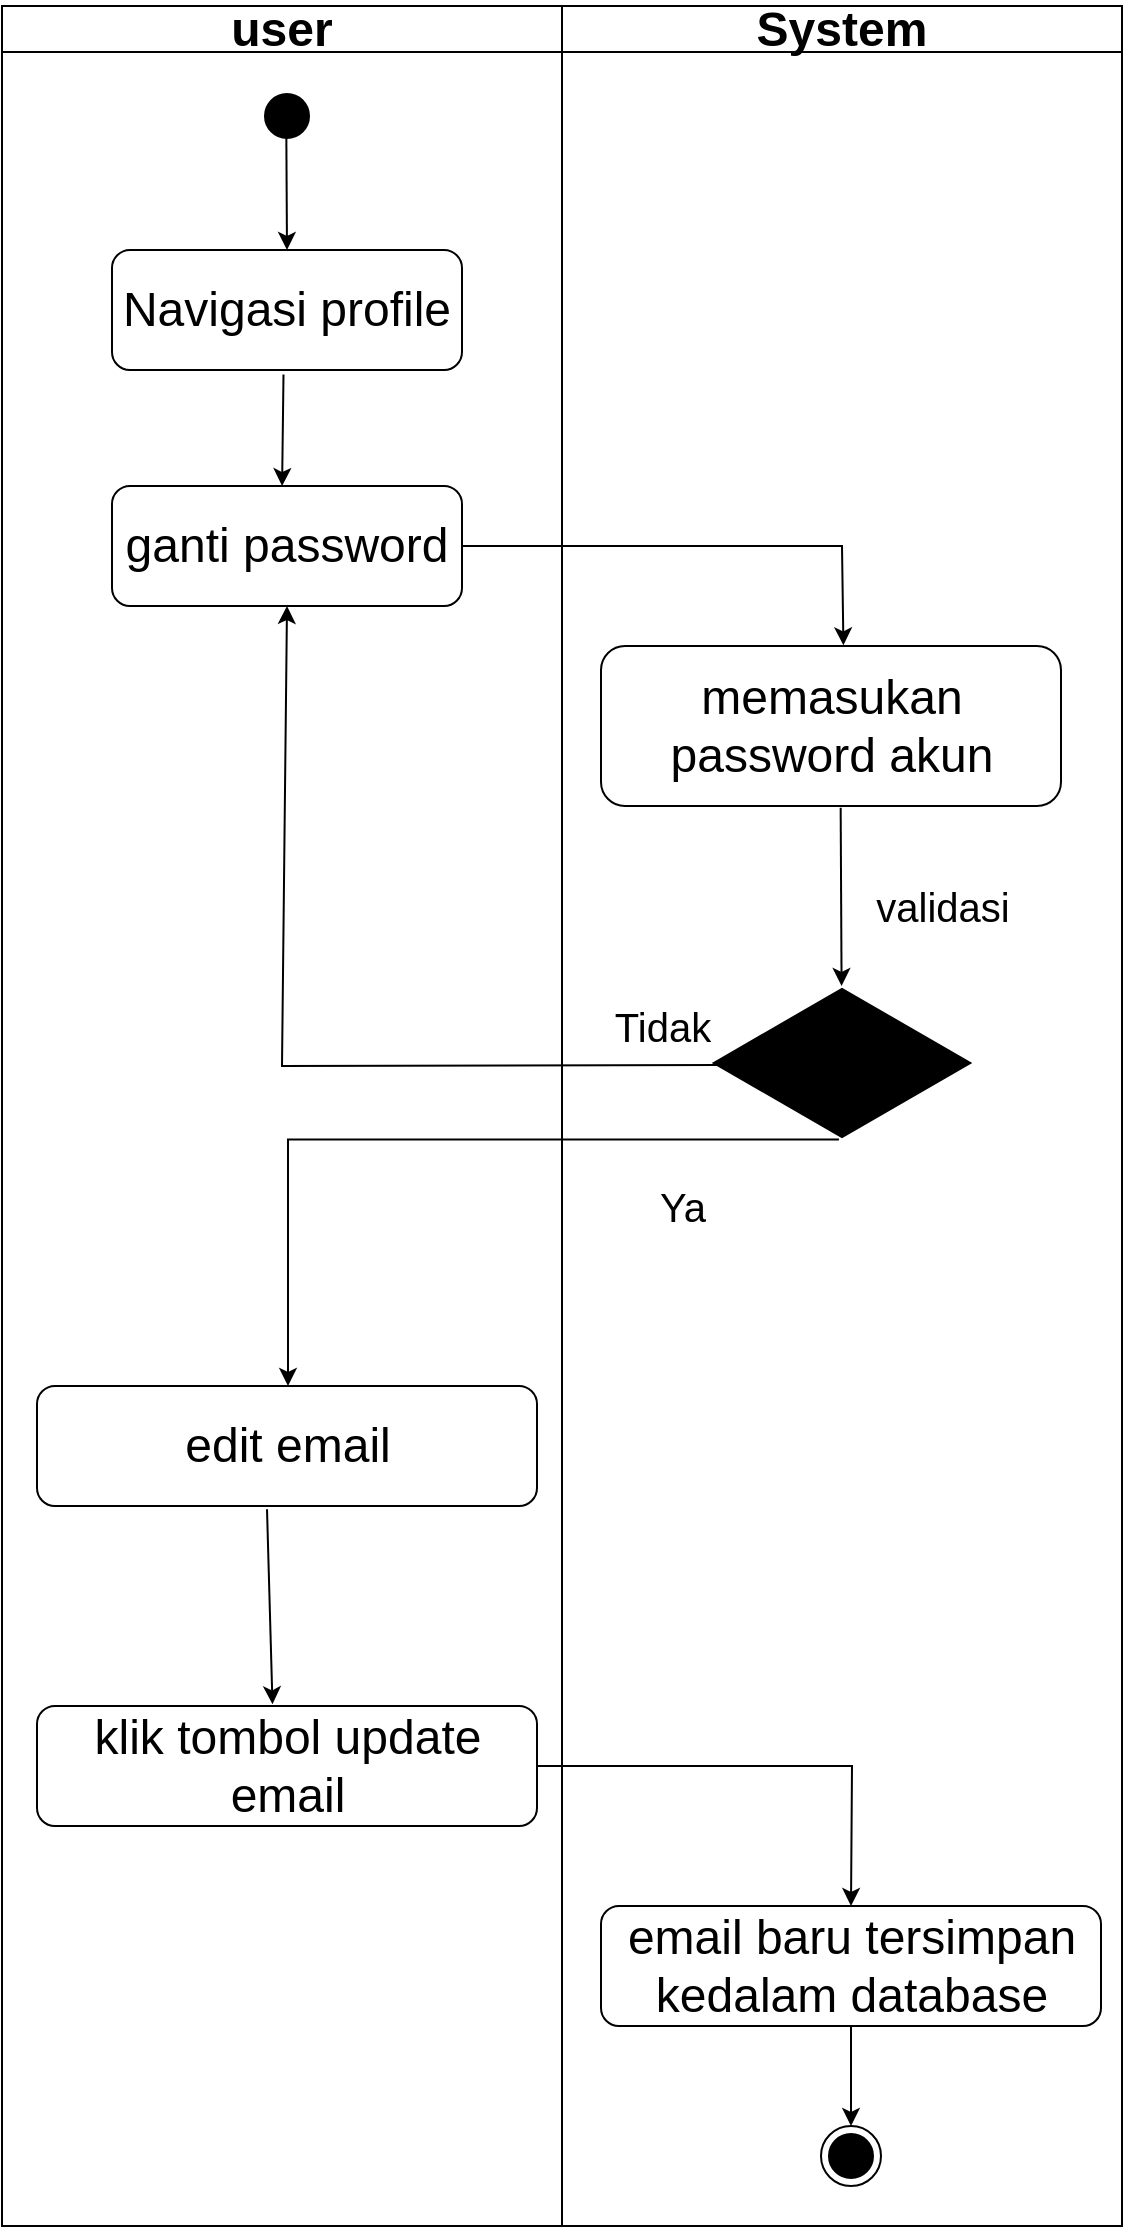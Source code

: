 <mxfile version="17.4.6" type="device"><diagram name="Page-1" id="e7e014a7-5840-1c2e-5031-d8a46d1fe8dd"><mxGraphModel dx="1483" dy="870" grid="1" gridSize="10" guides="1" tooltips="1" connect="1" arrows="1" fold="1" page="1" pageScale="1" pageWidth="1654" pageHeight="1169" background="none" math="0" shadow="0"><root><mxCell id="0"/><mxCell id="1" parent="0"/><mxCell id="2" value="user" style="swimlane;whiteSpace=wrap;fontSize=24;startSize=23;" parent="1" vertex="1"><mxGeometry x="130" y="30" width="280" height="1110" as="geometry"/></mxCell><mxCell id="5" value="" style="ellipse;shape=startState;fillColor=#000000;strokeColor=#000000;" parent="2" vertex="1"><mxGeometry x="127.5" y="40" width="30" height="30" as="geometry"/></mxCell><mxCell id="II41K0eMZgXKt3YE9OYh-41" value="&lt;font style=&quot;font-size: 24px&quot;&gt;Navigasi profile&lt;/font&gt;" style="rounded=1;whiteSpace=wrap;html=1;" parent="2" vertex="1"><mxGeometry x="55" y="122" width="175" height="60" as="geometry"/></mxCell><mxCell id="II41K0eMZgXKt3YE9OYh-42" value="" style="endArrow=classic;html=1;rounded=0;exitX=0.489;exitY=0.845;exitDx=0;exitDy=0;entryX=0.5;entryY=0;entryDx=0;entryDy=0;exitPerimeter=0;" parent="2" source="5" target="II41K0eMZgXKt3YE9OYh-41" edge="1"><mxGeometry width="50" height="50" relative="1" as="geometry"><mxPoint x="335.5" y="302" as="sourcePoint"/><mxPoint x="385.5" y="252" as="targetPoint"/></mxGeometry></mxCell><mxCell id="8lOWbgfnWCUgIReYuLv_-10" value="&lt;font style=&quot;font-size: 24px&quot;&gt;ganti password&lt;/font&gt;" style="rounded=1;whiteSpace=wrap;html=1;" parent="2" vertex="1"><mxGeometry x="55" y="240" width="175" height="60" as="geometry"/></mxCell><mxCell id="8lOWbgfnWCUgIReYuLv_-11" value="" style="endArrow=classic;html=1;rounded=0;fontSize=24;exitX=0.49;exitY=1.038;exitDx=0;exitDy=0;exitPerimeter=0;entryX=0.486;entryY=0;entryDx=0;entryDy=0;entryPerimeter=0;" parent="2" source="II41K0eMZgXKt3YE9OYh-41" target="8lOWbgfnWCUgIReYuLv_-10" edge="1"><mxGeometry width="50" height="50" relative="1" as="geometry"><mxPoint x="130" y="240" as="sourcePoint"/><mxPoint x="180" y="190" as="targetPoint"/></mxGeometry></mxCell><mxCell id="8lOWbgfnWCUgIReYuLv_-31" value="&lt;font style=&quot;font-size: 24px&quot;&gt;edit email&lt;/font&gt;" style="rounded=1;whiteSpace=wrap;html=1;fontSize=10;" parent="2" vertex="1"><mxGeometry x="17.5" y="690" width="250" height="60" as="geometry"/></mxCell><mxCell id="8lOWbgfnWCUgIReYuLv_-48" value="&lt;font style=&quot;font-size: 24px&quot;&gt;klik tombol update email&lt;/font&gt;" style="rounded=1;whiteSpace=wrap;html=1;fontSize=10;" parent="2" vertex="1"><mxGeometry x="17.5" y="850" width="250" height="60" as="geometry"/></mxCell><mxCell id="8lOWbgfnWCUgIReYuLv_-49" value="" style="endArrow=classic;html=1;rounded=0;fontSize=20;exitX=0.46;exitY=1.027;exitDx=0;exitDy=0;exitPerimeter=0;entryX=0.471;entryY=-0.014;entryDx=0;entryDy=0;entryPerimeter=0;" parent="2" source="8lOWbgfnWCUgIReYuLv_-31" target="8lOWbgfnWCUgIReYuLv_-48" edge="1"><mxGeometry width="50" height="50" relative="1" as="geometry"><mxPoint x="290" y="910" as="sourcePoint"/><mxPoint x="340" y="860" as="targetPoint"/></mxGeometry></mxCell><mxCell id="3" value="System" style="swimlane;whiteSpace=wrap;startSize=23;fontSize=24;" parent="1" vertex="1"><mxGeometry x="410" y="30" width="280" height="1110" as="geometry"/></mxCell><mxCell id="Wj1nUQI82RnJlkXifdVC-5" value="&lt;span style=&quot;font-size: 24px&quot;&gt;memasukan password akun&lt;/span&gt;" style="rounded=1;whiteSpace=wrap;html=1;" parent="3" vertex="1"><mxGeometry x="19.5" y="320" width="230" height="80" as="geometry"/></mxCell><mxCell id="8lOWbgfnWCUgIReYuLv_-15" value="" style="html=1;whiteSpace=wrap;aspect=fixed;shape=isoRectangle;fontSize=24;fillColor=#000000;" parent="3" vertex="1"><mxGeometry x="75.83" y="490" width="128.33" height="77" as="geometry"/></mxCell><mxCell id="8lOWbgfnWCUgIReYuLv_-29" value="&lt;span style=&quot;font-weight: normal&quot;&gt;&lt;font style=&quot;font-size: 20px&quot;&gt;Ya&lt;/font&gt;&lt;/span&gt;" style="text;strokeColor=none;fillColor=none;html=1;fontSize=24;fontStyle=1;verticalAlign=middle;align=center;" parent="3" vertex="1"><mxGeometry x="10" y="580" width="100" height="40" as="geometry"/></mxCell><mxCell id="8lOWbgfnWCUgIReYuLv_-36" value="&lt;font style=&quot;font-size: 24px&quot;&gt;email baru tersimpan kedalam database&lt;/font&gt;" style="rounded=1;whiteSpace=wrap;html=1;fontSize=10;" parent="3" vertex="1"><mxGeometry x="19.5" y="950" width="250" height="60" as="geometry"/></mxCell><mxCell id="II41K0eMZgXKt3YE9OYh-58" value="" style="ellipse;html=1;shape=endState;fillColor=#000000;strokeColor=#000000;fontSize=10;" parent="3" vertex="1"><mxGeometry x="129.5" y="1060" width="30" height="30" as="geometry"/></mxCell><mxCell id="8lOWbgfnWCUgIReYuLv_-40" value="" style="endArrow=classic;html=1;rounded=0;fontSize=20;exitX=0.5;exitY=1;exitDx=0;exitDy=0;entryX=0.5;entryY=0;entryDx=0;entryDy=0;" parent="3" source="8lOWbgfnWCUgIReYuLv_-36" target="II41K0eMZgXKt3YE9OYh-58" edge="1"><mxGeometry width="50" height="50" relative="1" as="geometry"><mxPoint x="210" y="1020" as="sourcePoint"/><mxPoint x="260" y="970" as="targetPoint"/></mxGeometry></mxCell><mxCell id="8lOWbgfnWCUgIReYuLv_-44" value="&lt;span style=&quot;font-weight: normal&quot;&gt;&lt;font style=&quot;font-size: 20px&quot;&gt;Tidak&lt;/font&gt;&lt;/span&gt;" style="text;strokeColor=none;fillColor=none;html=1;fontSize=24;fontStyle=1;verticalAlign=middle;align=center;" parent="3" vertex="1"><mxGeometry y="490" width="100" height="40" as="geometry"/></mxCell><mxCell id="8lOWbgfnWCUgIReYuLv_-51" value="" style="endArrow=classic;html=1;rounded=0;fontSize=20;exitX=0.521;exitY=1.011;exitDx=0;exitDy=0;exitPerimeter=0;" parent="3" source="Wj1nUQI82RnJlkXifdVC-5" target="8lOWbgfnWCUgIReYuLv_-15" edge="1"><mxGeometry width="50" height="50" relative="1" as="geometry"><mxPoint x="230" y="530" as="sourcePoint"/><mxPoint x="280" y="480" as="targetPoint"/></mxGeometry></mxCell><mxCell id="8lOWbgfnWCUgIReYuLv_-52" value="&lt;span style=&quot;font-weight: normal&quot;&gt;&lt;font style=&quot;font-size: 20px&quot;&gt;validasi&lt;/font&gt;&lt;/span&gt;" style="text;strokeColor=none;fillColor=none;html=1;fontSize=24;fontStyle=1;verticalAlign=middle;align=center;" parent="3" vertex="1"><mxGeometry x="140" y="430" width="100" height="40" as="geometry"/></mxCell><mxCell id="8lOWbgfnWCUgIReYuLv_-12" value="" style="endArrow=classic;html=1;rounded=0;fontSize=24;exitX=1;exitY=0.5;exitDx=0;exitDy=0;entryX=0.527;entryY=-0.004;entryDx=0;entryDy=0;entryPerimeter=0;" parent="1" source="8lOWbgfnWCUgIReYuLv_-10" target="Wj1nUQI82RnJlkXifdVC-5" edge="1"><mxGeometry width="50" height="50" relative="1" as="geometry"><mxPoint x="370" y="330" as="sourcePoint"/><mxPoint x="530" y="300" as="targetPoint"/><Array as="points"><mxPoint x="550" y="300"/></Array></mxGeometry></mxCell><mxCell id="8lOWbgfnWCUgIReYuLv_-43" value="" style="endArrow=classic;html=1;rounded=0;fontSize=20;entryX=0.5;entryY=1;entryDx=0;entryDy=0;exitX=0.023;exitY=0.513;exitDx=0;exitDy=0;exitPerimeter=0;" parent="1" source="8lOWbgfnWCUgIReYuLv_-15" target="8lOWbgfnWCUgIReYuLv_-10" edge="1"><mxGeometry width="50" height="50" relative="1" as="geometry"><mxPoint x="450" y="630" as="sourcePoint"/><mxPoint x="368" y="558.5" as="targetPoint"/><Array as="points"><mxPoint x="270" y="560"/></Array></mxGeometry></mxCell><mxCell id="8lOWbgfnWCUgIReYuLv_-50" value="" style="endArrow=classic;html=1;rounded=0;fontSize=20;exitX=1;exitY=0.5;exitDx=0;exitDy=0;entryX=0.5;entryY=0;entryDx=0;entryDy=0;" parent="1" source="8lOWbgfnWCUgIReYuLv_-48" target="8lOWbgfnWCUgIReYuLv_-36" edge="1"><mxGeometry width="50" height="50" relative="1" as="geometry"><mxPoint x="500" y="1000" as="sourcePoint"/><mxPoint x="550" y="950" as="targetPoint"/><Array as="points"><mxPoint x="555" y="910"/></Array></mxGeometry></mxCell><mxCell id="JdNKVHos7Cod8unRJLEN-5" value="" style="edgeStyle=segmentEdgeStyle;endArrow=classic;html=1;rounded=0;exitX=0.488;exitY=0.997;exitDx=0;exitDy=0;exitPerimeter=0;" edge="1" parent="1" source="8lOWbgfnWCUgIReYuLv_-15" target="8lOWbgfnWCUgIReYuLv_-31"><mxGeometry width="50" height="50" relative="1" as="geometry"><mxPoint x="550" y="760" as="sourcePoint"/><mxPoint x="610" y="760" as="targetPoint"/><Array as="points"><mxPoint x="273" y="597"/></Array></mxGeometry></mxCell></root></mxGraphModel></diagram></mxfile>